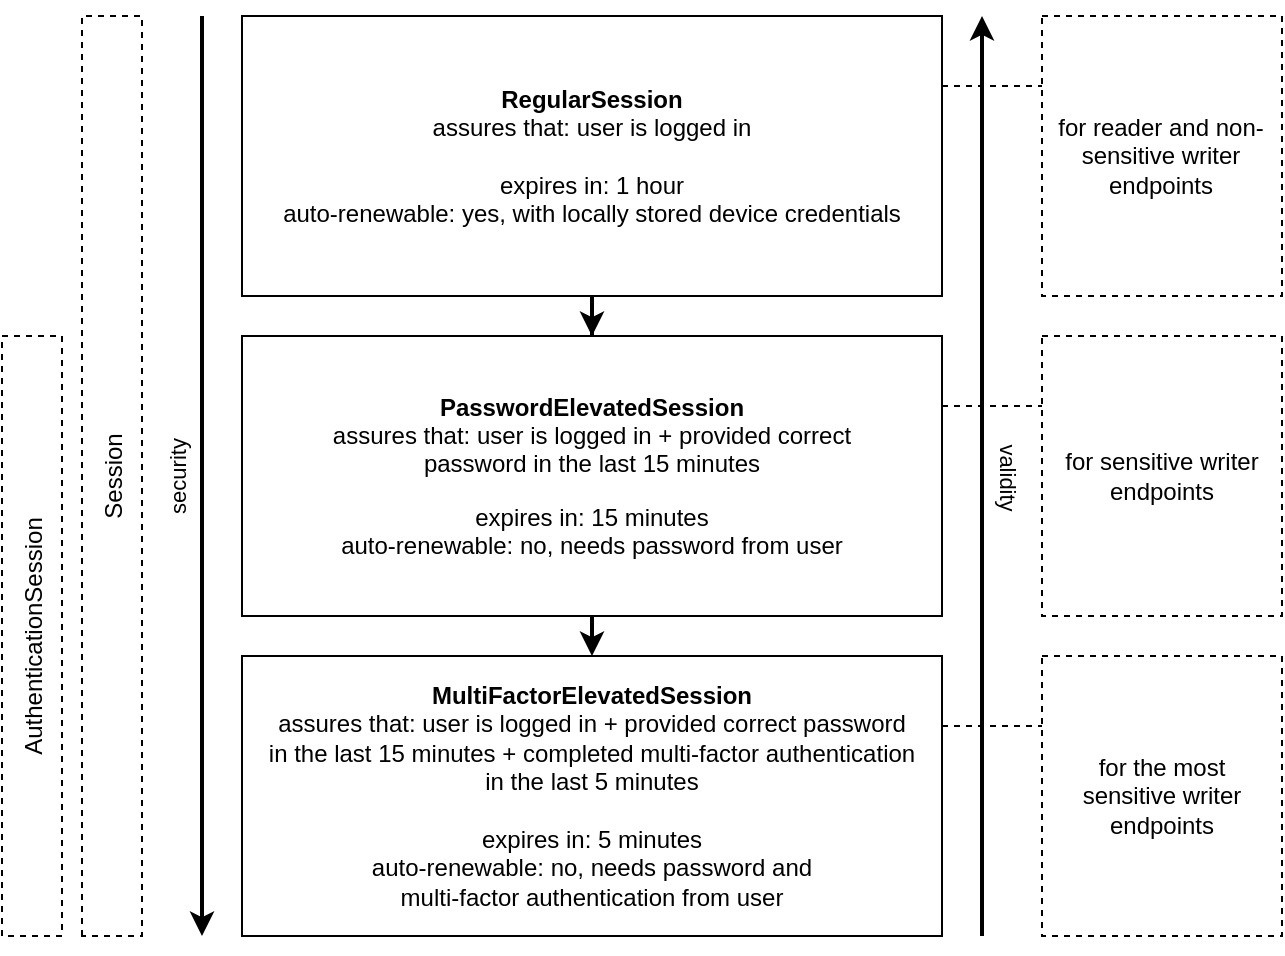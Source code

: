 <mxfile version="13.0.3" type="device"><diagram id="Sttl8mKHboSlKdve3zSI" name="Page-1"><mxGraphModel dx="946" dy="624" grid="1" gridSize="10" guides="1" tooltips="1" connect="1" arrows="1" fold="1" page="1" pageScale="1" pageWidth="827" pageHeight="1169" math="0" shadow="0"><root><mxCell id="0"/><mxCell id="1" parent="0"/><mxCell id="116" style="edgeStyle=orthogonalEdgeStyle;rounded=0;orthogonalLoop=1;jettySize=auto;html=1;exitX=0.5;exitY=1;exitDx=0;exitDy=0;strokeWidth=2;" parent="1" source="104" target="105" edge="1"><mxGeometry relative="1" as="geometry"/></mxCell><mxCell id="104" value="&lt;b&gt;RegularSession&lt;/b&gt;&lt;br&gt;assures that: user is logged in&lt;br&gt;&lt;div&gt;&lt;span&gt;&lt;br&gt;&lt;/span&gt;&lt;/div&gt;&lt;div&gt;&lt;span&gt;expires in: 1 hour&lt;/span&gt;&lt;/div&gt;&lt;div&gt;&lt;span&gt;auto-renewable: yes, with locally&amp;nbsp;&lt;/span&gt;&lt;span&gt;stored device credentials&lt;/span&gt;&lt;/div&gt;" style="rounded=0;whiteSpace=wrap;html=1;align=center;spacing=12;" parent="1" vertex="1"><mxGeometry x="220" y="120" width="350" height="140" as="geometry"/></mxCell><mxCell id="118" style="edgeStyle=orthogonalEdgeStyle;rounded=0;orthogonalLoop=1;jettySize=auto;html=1;exitX=0.5;exitY=1;exitDx=0;exitDy=0;entryX=0.5;entryY=0;entryDx=0;entryDy=0;strokeWidth=2;" parent="1" source="105" target="106" edge="1"><mxGeometry relative="1" as="geometry"/></mxCell><mxCell id="105" value="&lt;p style=&quot;line-height: 120%&quot;&gt;&lt;b&gt;PasswordElevatedSession&lt;/b&gt;&lt;br&gt;assures that: user is logged in + provided correct&lt;br&gt;password in the last 15 minutes&lt;/p&gt;&lt;p style=&quot;line-height: 120%&quot;&gt;expires in: 15 minutes&lt;br&gt;auto-renewable: no, needs password from user&lt;/p&gt;" style="rounded=0;whiteSpace=wrap;html=1;" parent="1" vertex="1"><mxGeometry x="220" y="280" width="350" height="140" as="geometry"/></mxCell><mxCell id="106" value="&lt;b&gt;MultiFactorElevatedSession&lt;/b&gt;&lt;br&gt;assures that: user is logged in + provided correct password &lt;br&gt;in the last 15 minutes + completed multi-factor authentication &lt;br&gt;in the last 5 minutes&lt;br&gt;&lt;br&gt;expires in: 5 minutes&lt;br&gt;auto-renewable: no, needs password and &lt;br&gt;multi-factor authentication from user" style="rounded=0;whiteSpace=wrap;html=1;" parent="1" vertex="1"><mxGeometry x="220" y="440" width="350" height="140" as="geometry"/></mxCell><mxCell id="113" value="" style="endArrow=classic;html=1;strokeWidth=2;" parent="1" edge="1"><mxGeometry width="50" height="50" relative="1" as="geometry"><mxPoint x="590" y="580" as="sourcePoint"/><mxPoint x="590" y="120" as="targetPoint"/></mxGeometry></mxCell><mxCell id="119" value="validity" style="edgeLabel;html=1;align=center;verticalAlign=middle;resizable=0;points=[];rotation=90;" parent="113" vertex="1" connectable="0"><mxGeometry x="-0.117" y="1" relative="1" as="geometry"><mxPoint x="14" y="-27" as="offset"/></mxGeometry></mxCell><mxCell id="114" value="" style="endArrow=classic;html=1;strokeWidth=2;" parent="1" edge="1"><mxGeometry width="50" height="50" relative="1" as="geometry"><mxPoint x="200" y="120" as="sourcePoint"/><mxPoint x="200" y="580" as="targetPoint"/></mxGeometry></mxCell><mxCell id="115" value="security" style="edgeLabel;html=1;align=center;verticalAlign=middle;resizable=0;points=[];rotation=270;" parent="114" vertex="1" connectable="0"><mxGeometry x="-0.025" y="-4" relative="1" as="geometry"><mxPoint x="-8" y="6" as="offset"/></mxGeometry></mxCell><mxCell id="130" value="AuthenticationSession" style="rounded=0;align=center;horizontal=0;direction=north;dashed=1;verticalAlign=middle;" parent="1" vertex="1"><mxGeometry x="100" y="280" width="30" height="300" as="geometry"/></mxCell><mxCell id="134" value="Session" style="rounded=0;align=center;horizontal=0;direction=north;dashed=1;verticalAlign=middle;" parent="1" vertex="1"><mxGeometry x="140" y="120" width="30" height="460" as="geometry"/></mxCell><mxCell id="141" value="for reader and non-sensitive writer endpoints" style="rounded=0;whiteSpace=wrap;html=1;align=center;horizontal=1;dashed=1;spacingLeft=-1;spacing=10;" parent="1" vertex="1"><mxGeometry x="620" y="120" width="120" height="140" as="geometry"/></mxCell><mxCell id="142" value="" style="endArrow=none;dashed=1;html=1;exitX=1;exitY=0.25;exitDx=0;exitDy=0;entryX=0;entryY=0.25;entryDx=0;entryDy=0;" parent="1" source="104" target="141" edge="1"><mxGeometry width="50" height="50" relative="1" as="geometry"><mxPoint x="630" y="420" as="sourcePoint"/><mxPoint x="680" y="370" as="targetPoint"/></mxGeometry></mxCell><mxCell id="143" value="for sensitive writer endpoints" style="rounded=0;whiteSpace=wrap;html=1;align=center;horizontal=1;dashed=1;spacing=10;" parent="1" vertex="1"><mxGeometry x="620" y="280" width="120" height="140" as="geometry"/></mxCell><mxCell id="145" value="" style="endArrow=none;dashed=1;html=1;exitX=1;exitY=0.25;exitDx=0;exitDy=0;entryX=0;entryY=0.25;entryDx=0;entryDy=0;" parent="1" source="105" target="143" edge="1"><mxGeometry width="50" height="50" relative="1" as="geometry"><mxPoint x="660" y="530" as="sourcePoint"/><mxPoint x="710" y="480" as="targetPoint"/></mxGeometry></mxCell><mxCell id="146" value="for the most sensitive writer endpoints" style="rounded=0;whiteSpace=wrap;html=1;align=center;horizontal=1;dashed=1;spacing=10;" parent="1" vertex="1"><mxGeometry x="620" y="440" width="120" height="140" as="geometry"/></mxCell><mxCell id="147" value="" style="endArrow=none;dashed=1;html=1;exitX=1;exitY=0.25;exitDx=0;exitDy=0;entryX=0;entryY=0.25;entryDx=0;entryDy=0;" parent="1" source="106" target="146" edge="1"><mxGeometry width="50" height="50" relative="1" as="geometry"><mxPoint x="600" y="590" as="sourcePoint"/><mxPoint x="650" y="540" as="targetPoint"/></mxGeometry></mxCell></root></mxGraphModel></diagram></mxfile>